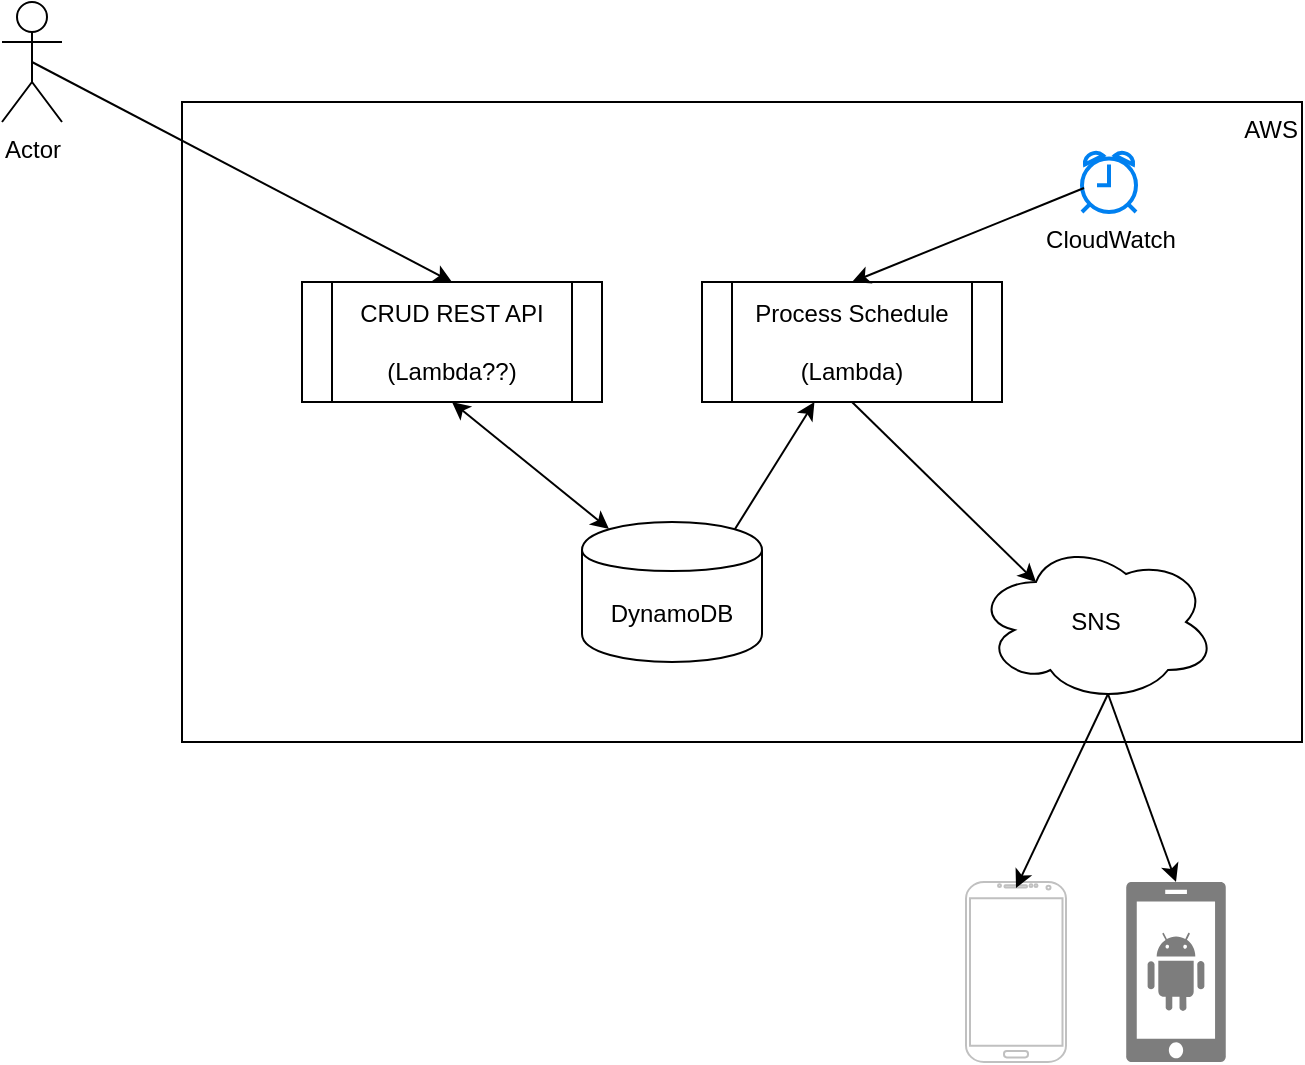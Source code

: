 <mxfile version="11.2.8" type="device" pages="1"><diagram id="9-iPj3RhPubXzM7_fqL_" name="Page-1"><mxGraphModel dx="1186" dy="690" grid="1" gridSize="10" guides="1" tooltips="1" connect="1" arrows="1" fold="1" page="1" pageScale="1" pageWidth="850" pageHeight="1100" math="0" shadow="0"><root><mxCell id="0"/><mxCell id="1" parent="0"/><mxCell id="ksSPyVWUnDe5e_O2p0ld-10" value="AWS" style="rounded=0;whiteSpace=wrap;html=1;align=right;verticalAlign=top;" vertex="1" parent="1"><mxGeometry x="190" y="150" width="560" height="320" as="geometry"/></mxCell><mxCell id="ksSPyVWUnDe5e_O2p0ld-1" value="DynamoDB" style="shape=cylinder;whiteSpace=wrap;html=1;boundedLbl=1;backgroundOutline=1;" vertex="1" parent="1"><mxGeometry x="390" y="360" width="90" height="70" as="geometry"/></mxCell><mxCell id="ksSPyVWUnDe5e_O2p0ld-2" value="CRUD REST API&lt;br&gt;&lt;br&gt;(Lambda??)" style="shape=process;whiteSpace=wrap;html=1;backgroundOutline=1;" vertex="1" parent="1"><mxGeometry x="250" y="240" width="150" height="60" as="geometry"/></mxCell><mxCell id="ksSPyVWUnDe5e_O2p0ld-3" value="Process Schedule&lt;br&gt;&lt;br&gt;(Lambda)" style="shape=process;whiteSpace=wrap;html=1;backgroundOutline=1;" vertex="1" parent="1"><mxGeometry x="450" y="240" width="150" height="60" as="geometry"/></mxCell><mxCell id="ksSPyVWUnDe5e_O2p0ld-4" value="" style="endArrow=classic;html=1;exitX=0.85;exitY=0.05;exitDx=0;exitDy=0;exitPerimeter=0;" edge="1" parent="1" source="ksSPyVWUnDe5e_O2p0ld-1" target="ksSPyVWUnDe5e_O2p0ld-3"><mxGeometry width="50" height="50" relative="1" as="geometry"><mxPoint x="500" y="390" as="sourcePoint"/><mxPoint x="550" y="340" as="targetPoint"/></mxGeometry></mxCell><mxCell id="ksSPyVWUnDe5e_O2p0ld-5" value="" style="endArrow=classic;startArrow=classic;html=1;entryX=0.15;entryY=0.05;entryDx=0;entryDy=0;entryPerimeter=0;exitX=0.5;exitY=1;exitDx=0;exitDy=0;" edge="1" parent="1" source="ksSPyVWUnDe5e_O2p0ld-2" target="ksSPyVWUnDe5e_O2p0ld-1"><mxGeometry width="50" height="50" relative="1" as="geometry"><mxPoint x="350" y="390" as="sourcePoint"/><mxPoint x="400" y="340" as="targetPoint"/></mxGeometry></mxCell><mxCell id="ksSPyVWUnDe5e_O2p0ld-6" value="Actor" style="shape=umlActor;verticalLabelPosition=bottom;labelBackgroundColor=#ffffff;verticalAlign=top;html=1;outlineConnect=0;" vertex="1" parent="1"><mxGeometry x="100" y="100" width="30" height="60" as="geometry"/></mxCell><mxCell id="ksSPyVWUnDe5e_O2p0ld-7" value="" style="endArrow=classic;html=1;exitX=0.5;exitY=0.5;exitDx=0;exitDy=0;exitPerimeter=0;entryX=0.5;entryY=0;entryDx=0;entryDy=0;" edge="1" parent="1" source="ksSPyVWUnDe5e_O2p0ld-6" target="ksSPyVWUnDe5e_O2p0ld-2"><mxGeometry width="50" height="50" relative="1" as="geometry"><mxPoint x="476.5" y="373.5" as="sourcePoint"/><mxPoint x="516.23" y="310" as="targetPoint"/></mxGeometry></mxCell><mxCell id="ksSPyVWUnDe5e_O2p0ld-8" value="CloudWatch" style="html=1;verticalLabelPosition=bottom;align=center;labelBackgroundColor=#ffffff;verticalAlign=top;strokeWidth=2;strokeColor=#0080F0;fillColor=#ffffff;shadow=0;dashed=0;shape=mxgraph.ios7.icons.alarm_clock;" vertex="1" parent="1"><mxGeometry x="640" y="175" width="27" height="30" as="geometry"/></mxCell><mxCell id="ksSPyVWUnDe5e_O2p0ld-9" value="" style="endArrow=classic;html=1;exitX=0.037;exitY=0.6;exitDx=0;exitDy=0;exitPerimeter=0;entryX=0.5;entryY=0;entryDx=0;entryDy=0;" edge="1" parent="1" source="ksSPyVWUnDe5e_O2p0ld-8" target="ksSPyVWUnDe5e_O2p0ld-3"><mxGeometry width="50" height="50" relative="1" as="geometry"><mxPoint x="175" y="160" as="sourcePoint"/><mxPoint x="335" y="250" as="targetPoint"/></mxGeometry></mxCell><mxCell id="ksSPyVWUnDe5e_O2p0ld-11" value="SNS" style="ellipse;shape=cloud;whiteSpace=wrap;html=1;" vertex="1" parent="1"><mxGeometry x="587" y="370" width="120" height="80" as="geometry"/></mxCell><mxCell id="ksSPyVWUnDe5e_O2p0ld-12" value="" style="endArrow=classic;html=1;exitX=0.5;exitY=1;exitDx=0;exitDy=0;entryX=0.25;entryY=0.25;entryDx=0;entryDy=0;entryPerimeter=0;" edge="1" parent="1" source="ksSPyVWUnDe5e_O2p0ld-3" target="ksSPyVWUnDe5e_O2p0ld-11"><mxGeometry width="50" height="50" relative="1" as="geometry"><mxPoint x="476.5" y="373.5" as="sourcePoint"/><mxPoint x="516.23" y="310" as="targetPoint"/></mxGeometry></mxCell><mxCell id="ksSPyVWUnDe5e_O2p0ld-13" value="" style="verticalLabelPosition=bottom;verticalAlign=top;html=1;shadow=0;dashed=0;strokeWidth=1;shape=mxgraph.android.phone2;fillColor=#ffffff;strokeColor=#c0c0c0;" vertex="1" parent="1"><mxGeometry x="582" y="540" width="50" height="90" as="geometry"/></mxCell><mxCell id="ksSPyVWUnDe5e_O2p0ld-14" value="" style="pointerEvents=1;shadow=0;dashed=0;html=1;strokeColor=none;labelPosition=center;verticalLabelPosition=bottom;verticalAlign=top;align=center;shape=mxgraph.mscae.enterprise.android_phone;fillColor=#7D7D7D;" vertex="1" parent="1"><mxGeometry x="662" y="540" width="50" height="90" as="geometry"/></mxCell><mxCell id="ksSPyVWUnDe5e_O2p0ld-15" value="" style="endArrow=classic;html=1;entryX=0.5;entryY=0.033;entryDx=0;entryDy=0;entryPerimeter=0;exitX=0.55;exitY=0.95;exitDx=0;exitDy=0;exitPerimeter=0;" edge="1" parent="1" source="ksSPyVWUnDe5e_O2p0ld-11" target="ksSPyVWUnDe5e_O2p0ld-13"><mxGeometry width="50" height="50" relative="1" as="geometry"><mxPoint x="540" y="520" as="sourcePoint"/><mxPoint x="627" y="400" as="targetPoint"/></mxGeometry></mxCell><mxCell id="ksSPyVWUnDe5e_O2p0ld-16" value="" style="endArrow=classic;html=1;entryX=0.5;entryY=0;entryDx=0;entryDy=0;entryPerimeter=0;exitX=0.55;exitY=0.95;exitDx=0;exitDy=0;exitPerimeter=0;" edge="1" parent="1" source="ksSPyVWUnDe5e_O2p0ld-11" target="ksSPyVWUnDe5e_O2p0ld-14"><mxGeometry width="50" height="50" relative="1" as="geometry"><mxPoint x="663" y="456" as="sourcePoint"/><mxPoint x="617" y="552.97" as="targetPoint"/></mxGeometry></mxCell><mxCell id="ksSPyVWUnDe5e_O2p0ld-20" value="" style="shape=image;html=1;verticalAlign=top;verticalLabelPosition=bottom;labelBackgroundColor=#ffffff;imageAspect=0;aspect=fixed;image=https://cdn1.iconfinder.com/data/icons/anycolor-common-type-files-pack/512/json_anycolor-128.png" vertex="1" parent="1"><mxGeometry x="360" y="405" width="50" height="50" as="geometry"/></mxCell></root></mxGraphModel></diagram></mxfile>